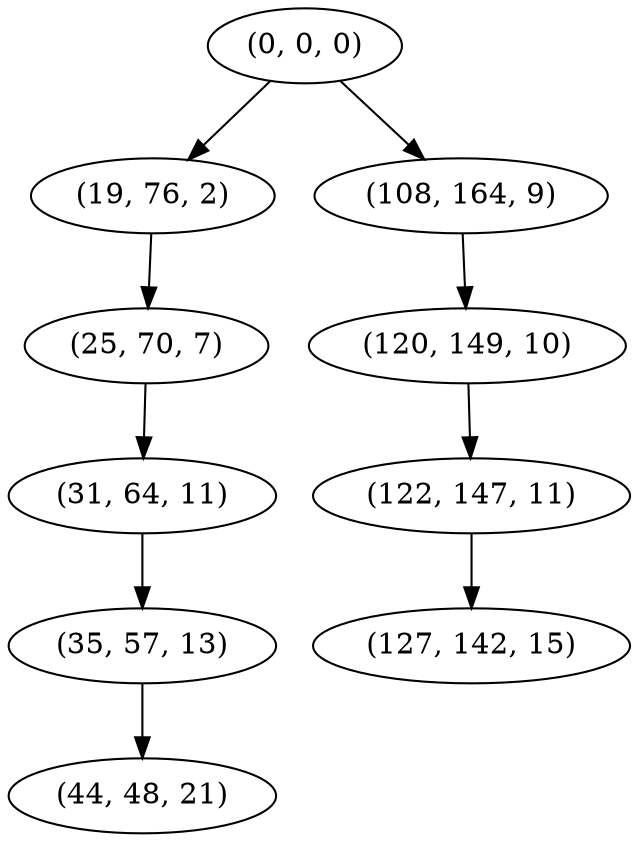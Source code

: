 digraph tree {
    "(0, 0, 0)";
    "(19, 76, 2)";
    "(25, 70, 7)";
    "(31, 64, 11)";
    "(35, 57, 13)";
    "(44, 48, 21)";
    "(108, 164, 9)";
    "(120, 149, 10)";
    "(122, 147, 11)";
    "(127, 142, 15)";
    "(0, 0, 0)" -> "(19, 76, 2)";
    "(0, 0, 0)" -> "(108, 164, 9)";
    "(19, 76, 2)" -> "(25, 70, 7)";
    "(25, 70, 7)" -> "(31, 64, 11)";
    "(31, 64, 11)" -> "(35, 57, 13)";
    "(35, 57, 13)" -> "(44, 48, 21)";
    "(108, 164, 9)" -> "(120, 149, 10)";
    "(120, 149, 10)" -> "(122, 147, 11)";
    "(122, 147, 11)" -> "(127, 142, 15)";
}
